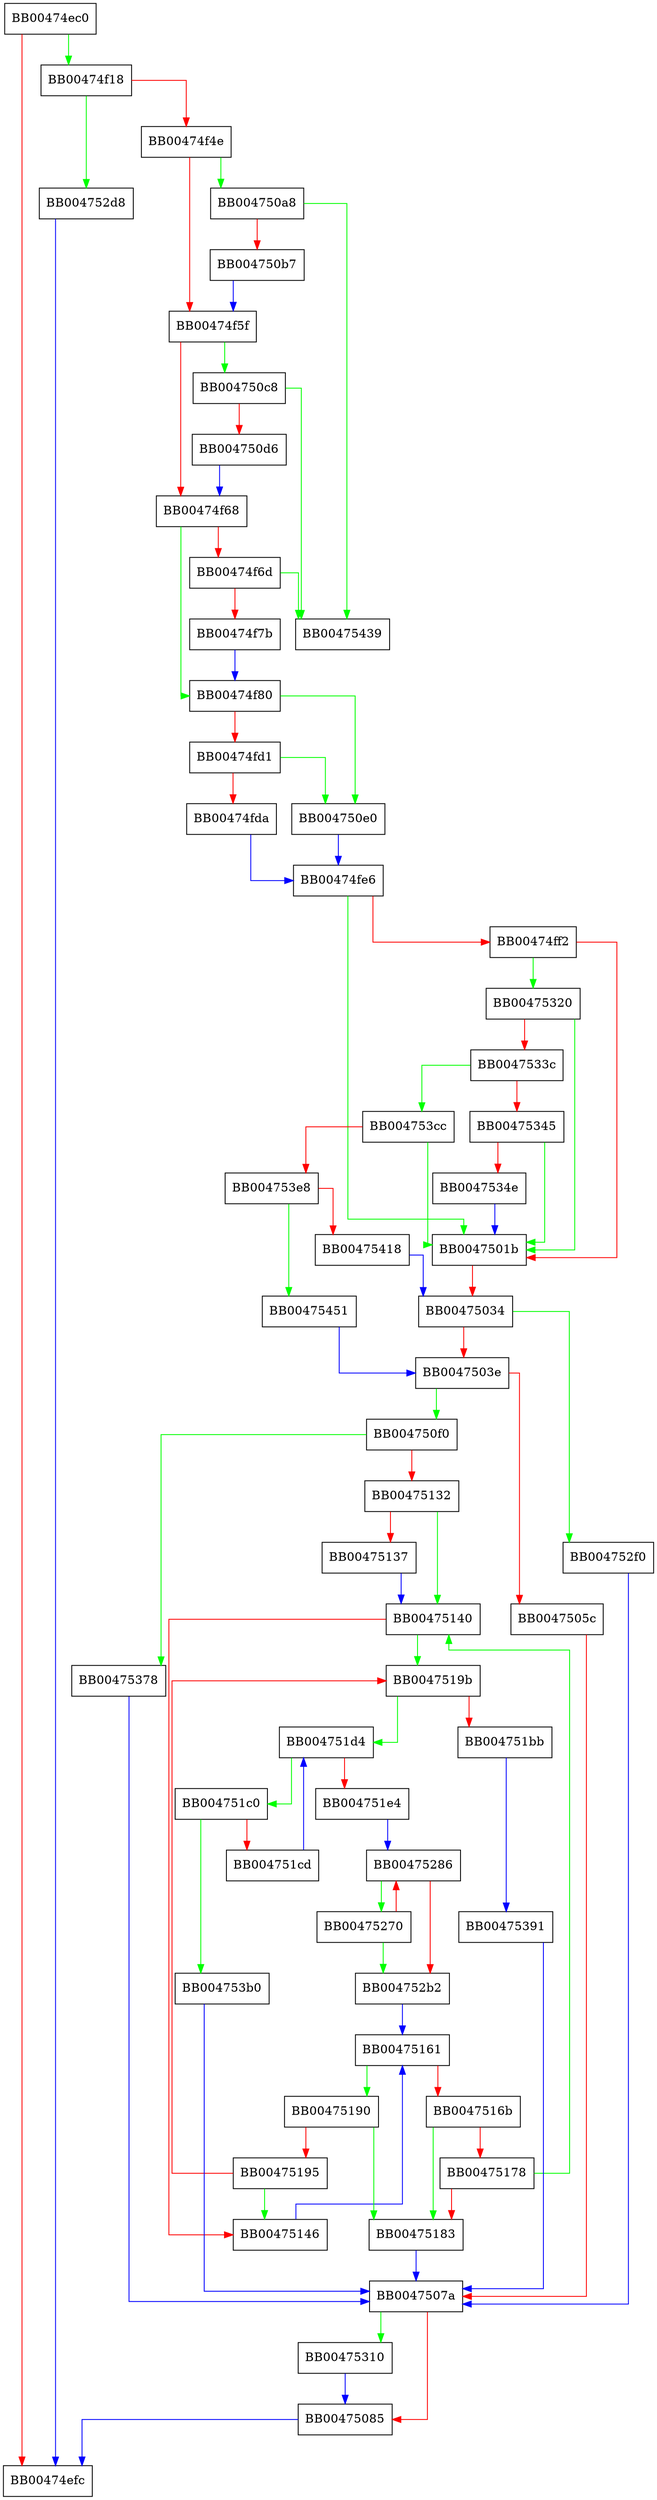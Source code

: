 digraph do_server {
  node [shape="box"];
  graph [splines=ortho];
  BB00474ec0 -> BB00474f18 [color="green"];
  BB00474ec0 -> BB00474efc [color="red"];
  BB00474f18 -> BB004752d8 [color="green"];
  BB00474f18 -> BB00474f4e [color="red"];
  BB00474f4e -> BB004750a8 [color="green"];
  BB00474f4e -> BB00474f5f [color="red"];
  BB00474f5f -> BB004750c8 [color="green"];
  BB00474f5f -> BB00474f68 [color="red"];
  BB00474f68 -> BB00474f80 [color="green"];
  BB00474f68 -> BB00474f6d [color="red"];
  BB00474f6d -> BB00475439 [color="green"];
  BB00474f6d -> BB00474f7b [color="red"];
  BB00474f7b -> BB00474f80 [color="blue"];
  BB00474f80 -> BB004750e0 [color="green"];
  BB00474f80 -> BB00474fd1 [color="red"];
  BB00474fd1 -> BB004750e0 [color="green"];
  BB00474fd1 -> BB00474fda [color="red"];
  BB00474fda -> BB00474fe6 [color="blue"];
  BB00474fe6 -> BB0047501b [color="green"];
  BB00474fe6 -> BB00474ff2 [color="red"];
  BB00474ff2 -> BB00475320 [color="green"];
  BB00474ff2 -> BB0047501b [color="red"];
  BB0047501b -> BB00475034 [color="red"];
  BB00475034 -> BB004752f0 [color="green"];
  BB00475034 -> BB0047503e [color="red"];
  BB0047503e -> BB004750f0 [color="green"];
  BB0047503e -> BB0047505c [color="red"];
  BB0047505c -> BB0047507a [color="red"];
  BB0047507a -> BB00475310 [color="green"];
  BB0047507a -> BB00475085 [color="red"];
  BB00475085 -> BB00474efc [color="blue"];
  BB004750a8 -> BB00475439 [color="green"];
  BB004750a8 -> BB004750b7 [color="red"];
  BB004750b7 -> BB00474f5f [color="blue"];
  BB004750c8 -> BB00475439 [color="green"];
  BB004750c8 -> BB004750d6 [color="red"];
  BB004750d6 -> BB00474f68 [color="blue"];
  BB004750e0 -> BB00474fe6 [color="blue"];
  BB004750f0 -> BB00475378 [color="green"];
  BB004750f0 -> BB00475132 [color="red"];
  BB00475132 -> BB00475140 [color="green"];
  BB00475132 -> BB00475137 [color="red"];
  BB00475137 -> BB00475140 [color="blue"];
  BB00475140 -> BB0047519b [color="green"];
  BB00475140 -> BB00475146 [color="red"];
  BB00475146 -> BB00475161 [color="blue"];
  BB00475161 -> BB00475190 [color="green"];
  BB00475161 -> BB0047516b [color="red"];
  BB0047516b -> BB00475183 [color="green"];
  BB0047516b -> BB00475178 [color="red"];
  BB00475178 -> BB00475140 [color="green"];
  BB00475178 -> BB00475183 [color="red"];
  BB00475183 -> BB0047507a [color="blue"];
  BB00475190 -> BB00475183 [color="green"];
  BB00475190 -> BB00475195 [color="red"];
  BB00475195 -> BB00475146 [color="green"];
  BB00475195 -> BB0047519b [color="red"];
  BB0047519b -> BB004751d4 [color="green"];
  BB0047519b -> BB004751bb [color="red"];
  BB004751bb -> BB00475391 [color="blue"];
  BB004751c0 -> BB004753b0 [color="green"];
  BB004751c0 -> BB004751cd [color="red"];
  BB004751cd -> BB004751d4 [color="blue"];
  BB004751d4 -> BB004751c0 [color="green"];
  BB004751d4 -> BB004751e4 [color="red"];
  BB004751e4 -> BB00475286 [color="blue"];
  BB00475270 -> BB004752b2 [color="green"];
  BB00475270 -> BB00475286 [color="red"];
  BB00475286 -> BB00475270 [color="green"];
  BB00475286 -> BB004752b2 [color="red"];
  BB004752b2 -> BB00475161 [color="blue"];
  BB004752d8 -> BB00474efc [color="blue"];
  BB004752f0 -> BB0047507a [color="blue"];
  BB00475310 -> BB00475085 [color="blue"];
  BB00475320 -> BB0047501b [color="green"];
  BB00475320 -> BB0047533c [color="red"];
  BB0047533c -> BB004753cc [color="green"];
  BB0047533c -> BB00475345 [color="red"];
  BB00475345 -> BB0047501b [color="green"];
  BB00475345 -> BB0047534e [color="red"];
  BB0047534e -> BB0047501b [color="blue"];
  BB00475378 -> BB0047507a [color="blue"];
  BB00475391 -> BB0047507a [color="blue"];
  BB004753b0 -> BB0047507a [color="blue"];
  BB004753cc -> BB0047501b [color="green"];
  BB004753cc -> BB004753e8 [color="red"];
  BB004753e8 -> BB00475451 [color="green"];
  BB004753e8 -> BB00475418 [color="red"];
  BB00475418 -> BB00475034 [color="blue"];
  BB00475451 -> BB0047503e [color="blue"];
}